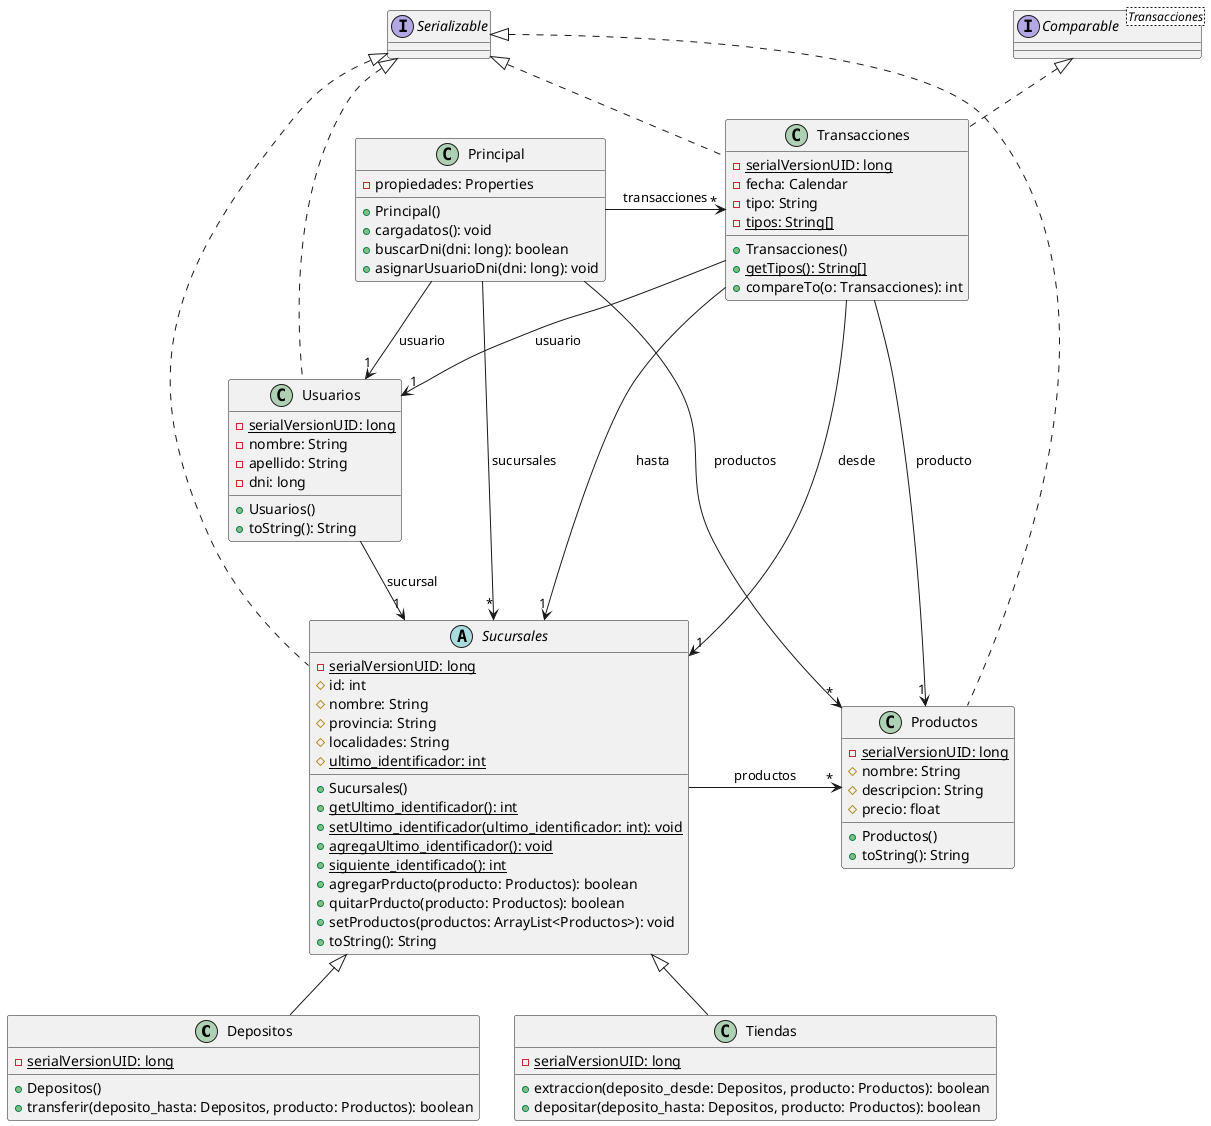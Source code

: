 @startuml

class Depositos [[java:negocio.dominio.Depositos]] {
	-{static} serialVersionUID: long
	+Depositos()
	+transferir(deposito_hasta: Depositos, producto: Productos): boolean
}
abstract class Sucursales [[java:negocio.dominio.Sucursales]] {
	-{static} serialVersionUID: long
	#id: int
	#nombre: String
	#provincia: String
	#localidades: String
	#{static} ultimo_identificador: int
	+Sucursales()
	+{static} getUltimo_identificador(): int
	+{static} setUltimo_identificador(ultimo_identificador: int): void
	+{static} agregaUltimo_identificador(): void
	+{static} siguiente_identificado(): int
	+agregarPrducto(producto: Productos): boolean
	+quitarPrducto(producto: Productos): boolean
	+setProductos(productos: ArrayList<Productos>): void
	+toString(): String
}
class Productos [[java:negocio.dominio.Productos]] {
	-{static} serialVersionUID: long
	#nombre: String
	#descripcion: String
	#precio: float
	+Productos()
	+toString(): String
}
class Usuarios [[java:negocio.dominio.Usuarios]] {
	-{static} serialVersionUID: long
	-nombre: String
	-apellido: String
	-dni: long
	+Usuarios()
	+toString(): String
}
class Principal [[java:negocio.dominio.Principal]] {
	-propiedades: Properties
	+Principal()
	+cargadatos(): void
	+buscarDni(dni: long): boolean
	+asignarUsuarioDni(dni: long): void
}
class Tiendas [[java:negocio.dominio.Tiendas]] {
	-{static} serialVersionUID: long
	+extraccion(deposito_desde: Depositos, producto: Productos): boolean
	+depositar(deposito_hasta: Depositos, producto: Productos): boolean
}
class Transacciones [[java:negocio.dominio.Transacciones]] {
	-{static} serialVersionUID: long
	-fecha: Calendar
	-tipo: String
	-{static} tipos: String[]
	+Transacciones()
	+{static} getTipos(): String[]
	+compareTo(o: Transacciones): int
}

interface "Comparable<Transacciones>" as Comparable_Transacciones_ {
}
interface Serializable {
}

Sucursales <|-- Depositos
Sucursales <|-- Tiendas
Sucursales -> "*" Productos : productos

Usuarios --> "1" Sucursales : sucursal

Principal -> "1" Usuarios : usuario
Principal -> "*" Sucursales : sucursales
Principal -> "*" Productos : productos
Principal -> "*" Transacciones : transacciones

Transacciones --> "1" Sucursales : desde
Transacciones --> "1" Sucursales : hasta
Transacciones -> "1" Productos : producto
Transacciones --> "1" Usuarios : usuario

Comparable_Transacciones_ <|.. Transacciones

Serializable <|.. Transacciones
Serializable <|.. Usuarios
Serializable <|.. Productos
Serializable <|.. Sucursales

@enduml